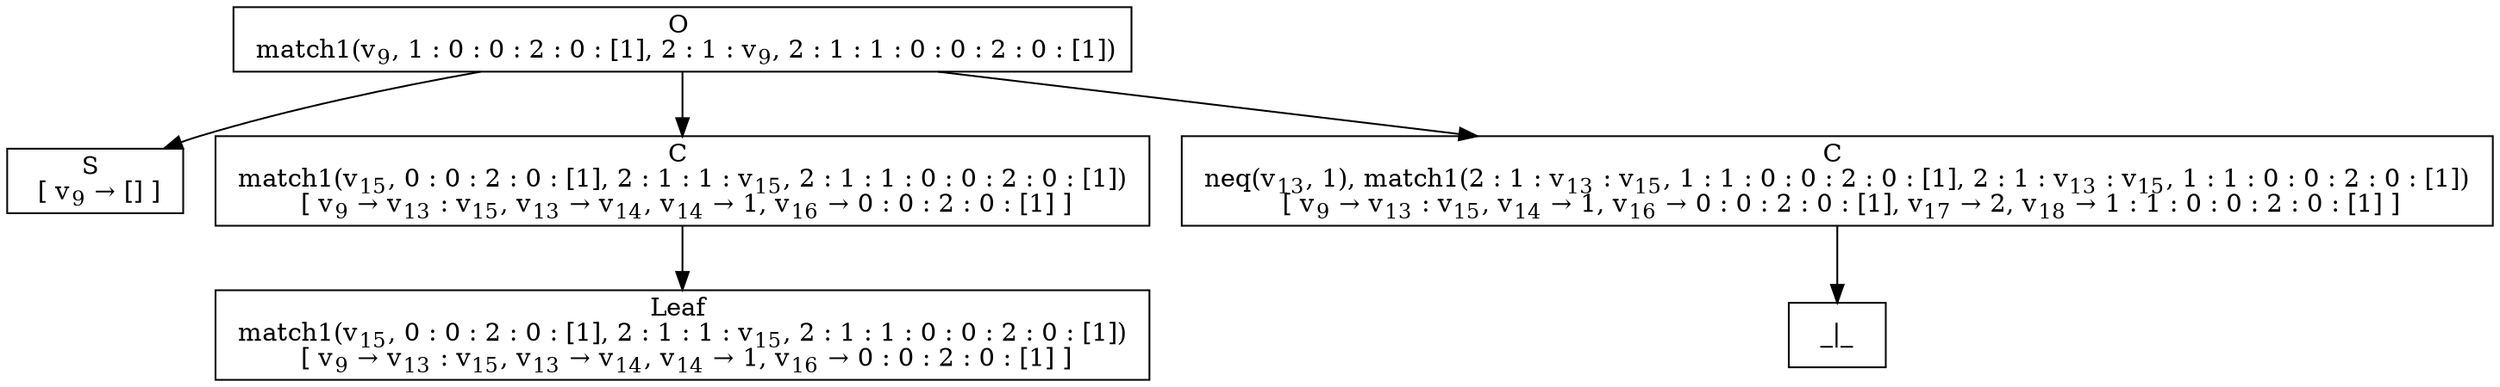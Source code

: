 digraph {
    graph [rankdir=TB
          ,bgcolor=transparent];
    node [shape=box
         ,fillcolor=white
         ,style=filled];
    0 [label=<O <BR/> match1(v<SUB>9</SUB>, 1 : 0 : 0 : 2 : 0 : [1], 2 : 1 : v<SUB>9</SUB>, 2 : 1 : 1 : 0 : 0 : 2 : 0 : [1])>];
    1 [label=<S <BR/>  [ v<SUB>9</SUB> &rarr; [] ] >];
    2 [label=<C <BR/> match1(v<SUB>15</SUB>, 0 : 0 : 2 : 0 : [1], 2 : 1 : 1 : v<SUB>15</SUB>, 2 : 1 : 1 : 0 : 0 : 2 : 0 : [1]) <BR/>  [ v<SUB>9</SUB> &rarr; v<SUB>13</SUB> : v<SUB>15</SUB>, v<SUB>13</SUB> &rarr; v<SUB>14</SUB>, v<SUB>14</SUB> &rarr; 1, v<SUB>16</SUB> &rarr; 0 : 0 : 2 : 0 : [1] ] >];
    3 [label=<C <BR/> neq(v<SUB>13</SUB>, 1), match1(2 : 1 : v<SUB>13</SUB> : v<SUB>15</SUB>, 1 : 1 : 0 : 0 : 2 : 0 : [1], 2 : 1 : v<SUB>13</SUB> : v<SUB>15</SUB>, 1 : 1 : 0 : 0 : 2 : 0 : [1]) <BR/>  [ v<SUB>9</SUB> &rarr; v<SUB>13</SUB> : v<SUB>15</SUB>, v<SUB>14</SUB> &rarr; 1, v<SUB>16</SUB> &rarr; 0 : 0 : 2 : 0 : [1], v<SUB>17</SUB> &rarr; 2, v<SUB>18</SUB> &rarr; 1 : 1 : 0 : 0 : 2 : 0 : [1] ] >];
    4 [label=<Leaf <BR/> match1(v<SUB>15</SUB>, 0 : 0 : 2 : 0 : [1], 2 : 1 : 1 : v<SUB>15</SUB>, 2 : 1 : 1 : 0 : 0 : 2 : 0 : [1]) <BR/>  [ v<SUB>9</SUB> &rarr; v<SUB>13</SUB> : v<SUB>15</SUB>, v<SUB>13</SUB> &rarr; v<SUB>14</SUB>, v<SUB>14</SUB> &rarr; 1, v<SUB>16</SUB> &rarr; 0 : 0 : 2 : 0 : [1] ] >];
    5 [label=<_|_>];
    0 -> 1 [label=""];
    0 -> 2 [label=""];
    0 -> 3 [label=""];
    2 -> 4 [label=""];
    3 -> 5 [label=""];
}